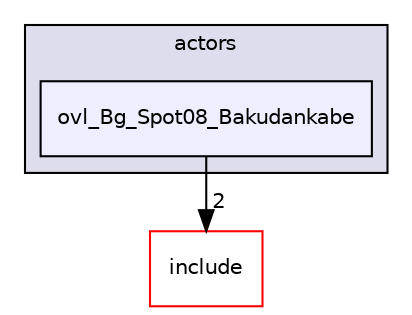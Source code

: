 digraph "src/overlays/actors/ovl_Bg_Spot08_Bakudankabe" {
  compound=true
  node [ fontsize="10", fontname="Helvetica"];
  edge [ labelfontsize="10", labelfontname="Helvetica"];
  subgraph clusterdir_e93473484be31ce7bcb356bd643a22f8 {
    graph [ bgcolor="#ddddee", pencolor="black", label="actors" fontname="Helvetica", fontsize="10", URL="dir_e93473484be31ce7bcb356bd643a22f8.html"]
  dir_1e10f822b2934fb457203c4743b35e64 [shape=box, label="ovl_Bg_Spot08_Bakudankabe", style="filled", fillcolor="#eeeeff", pencolor="black", URL="dir_1e10f822b2934fb457203c4743b35e64.html"];
  }
  dir_d44c64559bbebec7f509842c48db8b23 [shape=box label="include" fillcolor="white" style="filled" color="red" URL="dir_d44c64559bbebec7f509842c48db8b23.html"];
  dir_1e10f822b2934fb457203c4743b35e64->dir_d44c64559bbebec7f509842c48db8b23 [headlabel="2", labeldistance=1.5 headhref="dir_000112_000000.html"];
}
